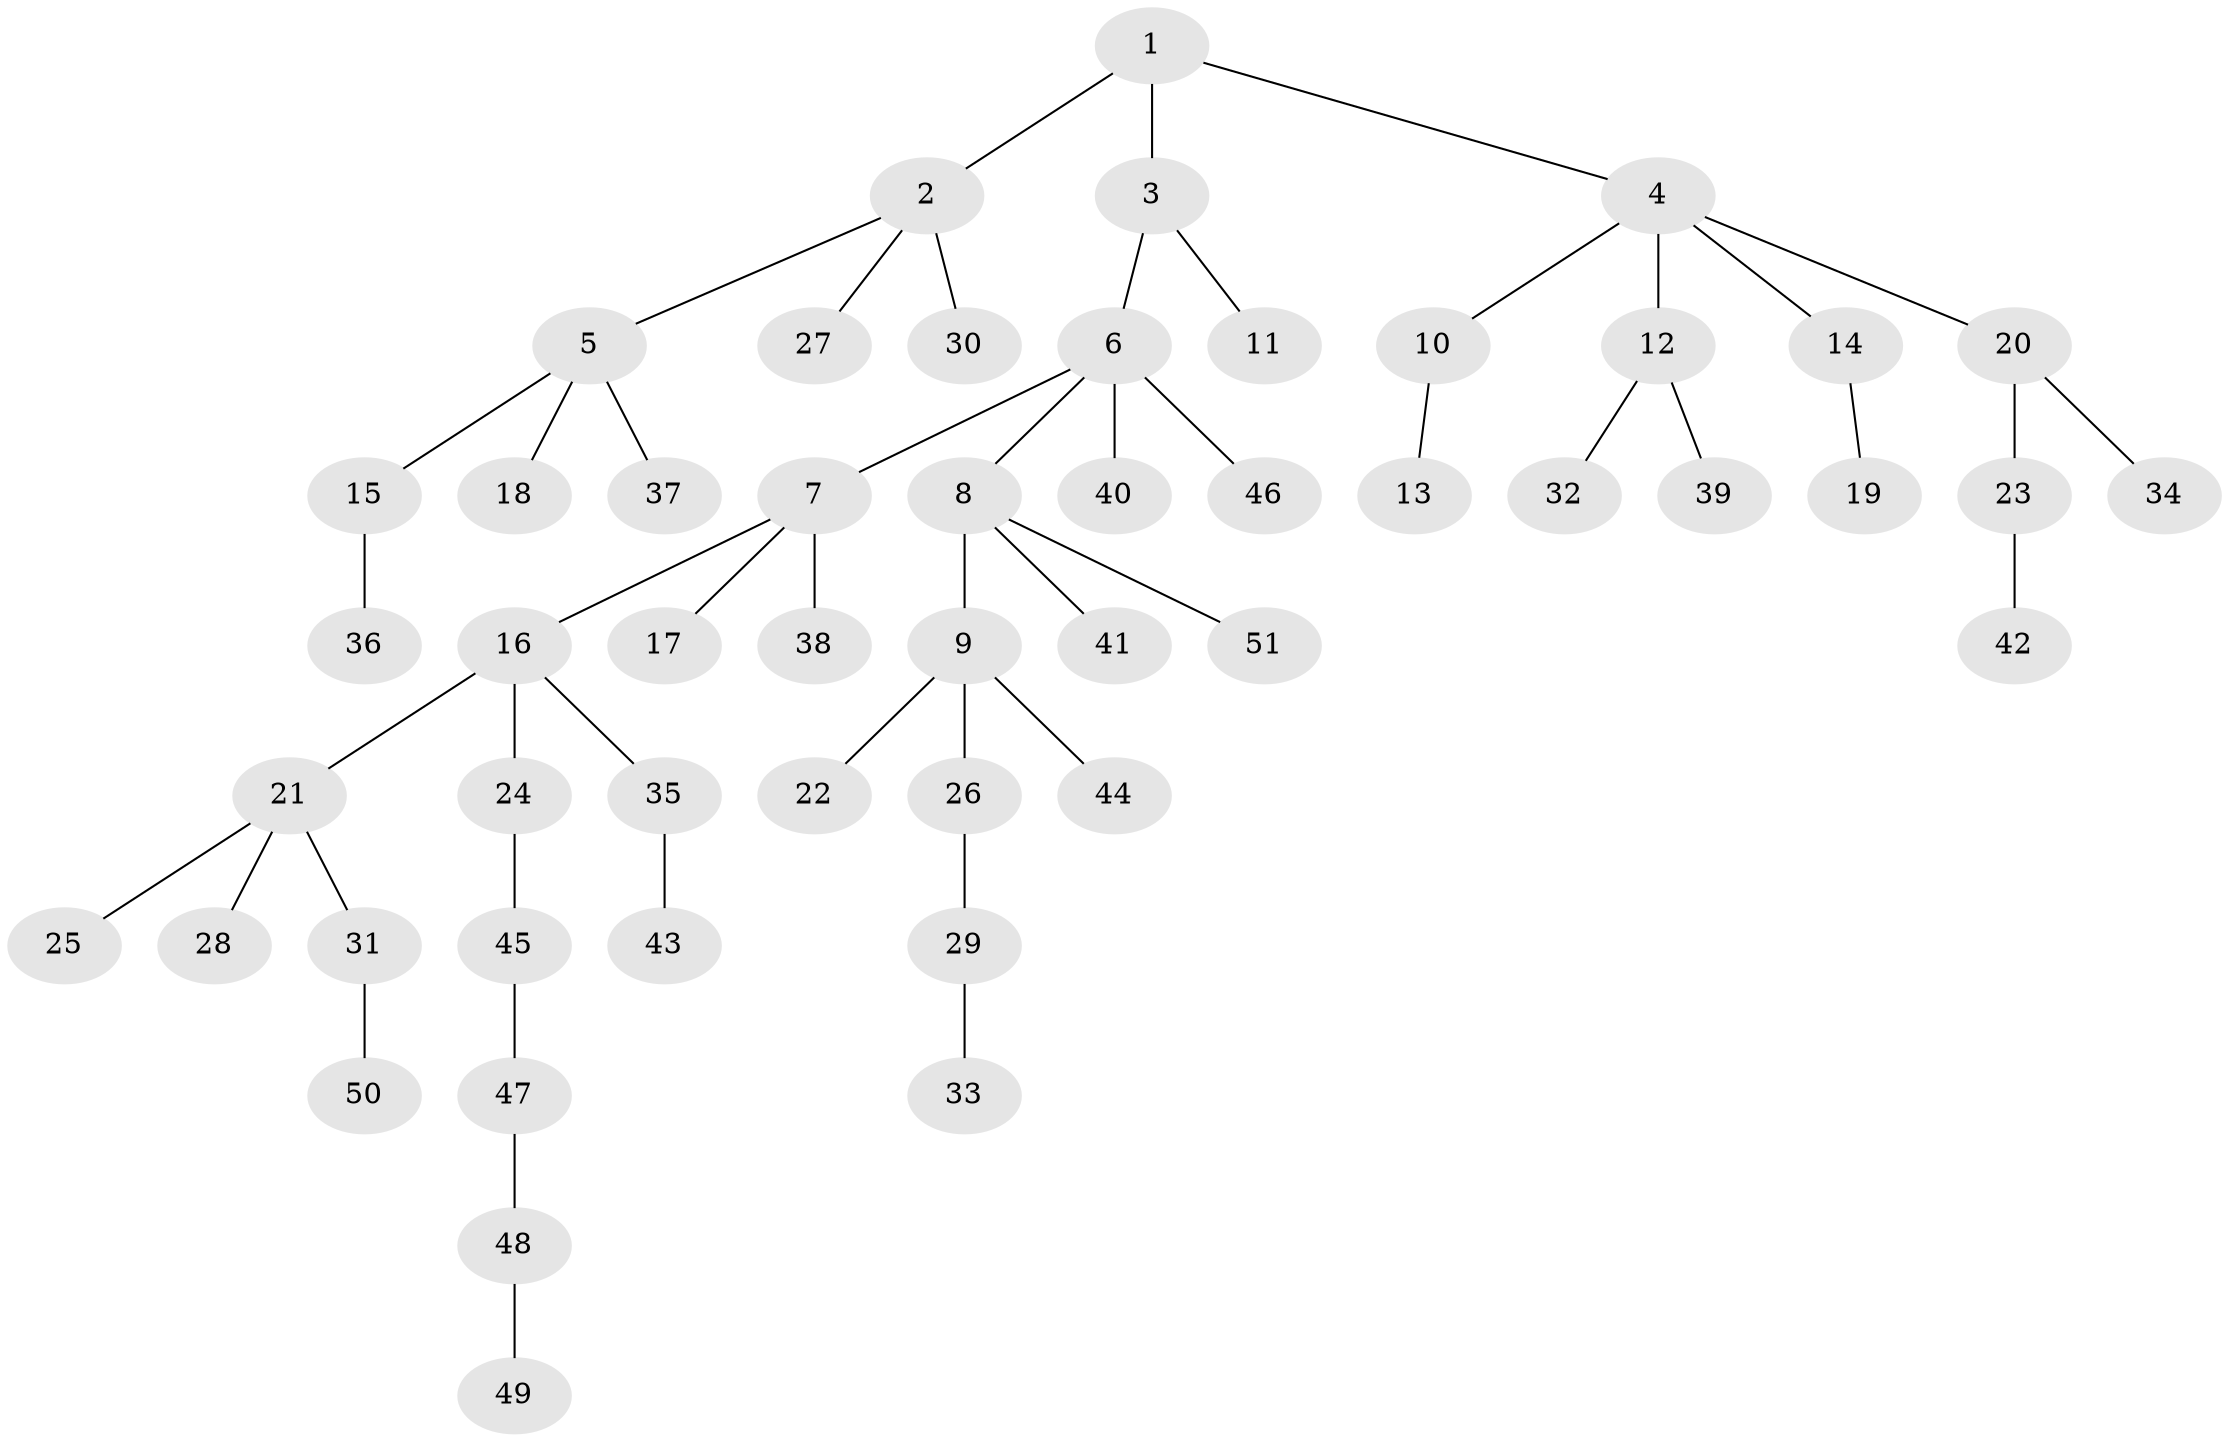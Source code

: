// original degree distribution, {3: 0.0963855421686747, 5: 0.08433734939759036, 4: 0.03614457831325301, 6: 0.012048192771084338, 2: 0.27710843373493976, 1: 0.4939759036144578}
// Generated by graph-tools (version 1.1) at 2025/52/03/04/25 22:52:00]
// undirected, 51 vertices, 50 edges
graph export_dot {
  node [color=gray90,style=filled];
  1;
  2;
  3;
  4;
  5;
  6;
  7;
  8;
  9;
  10;
  11;
  12;
  13;
  14;
  15;
  16;
  17;
  18;
  19;
  20;
  21;
  22;
  23;
  24;
  25;
  26;
  27;
  28;
  29;
  30;
  31;
  32;
  33;
  34;
  35;
  36;
  37;
  38;
  39;
  40;
  41;
  42;
  43;
  44;
  45;
  46;
  47;
  48;
  49;
  50;
  51;
  1 -- 2 [weight=1.0];
  1 -- 3 [weight=1.0];
  1 -- 4 [weight=1.0];
  2 -- 5 [weight=1.0];
  2 -- 27 [weight=1.0];
  2 -- 30 [weight=1.0];
  3 -- 6 [weight=1.0];
  3 -- 11 [weight=1.0];
  4 -- 10 [weight=1.0];
  4 -- 12 [weight=1.0];
  4 -- 14 [weight=1.0];
  4 -- 20 [weight=1.0];
  5 -- 15 [weight=1.0];
  5 -- 18 [weight=1.0];
  5 -- 37 [weight=1.0];
  6 -- 7 [weight=1.0];
  6 -- 8 [weight=1.0];
  6 -- 40 [weight=1.0];
  6 -- 46 [weight=1.0];
  7 -- 16 [weight=1.0];
  7 -- 17 [weight=1.0];
  7 -- 38 [weight=1.0];
  8 -- 9 [weight=1.0];
  8 -- 41 [weight=1.0];
  8 -- 51 [weight=1.0];
  9 -- 22 [weight=1.0];
  9 -- 26 [weight=1.0];
  9 -- 44 [weight=1.0];
  10 -- 13 [weight=1.0];
  12 -- 32 [weight=1.0];
  12 -- 39 [weight=1.0];
  14 -- 19 [weight=1.0];
  15 -- 36 [weight=1.0];
  16 -- 21 [weight=1.0];
  16 -- 24 [weight=1.0];
  16 -- 35 [weight=1.0];
  20 -- 23 [weight=1.0];
  20 -- 34 [weight=1.0];
  21 -- 25 [weight=1.0];
  21 -- 28 [weight=1.0];
  21 -- 31 [weight=1.0];
  23 -- 42 [weight=1.0];
  24 -- 45 [weight=1.0];
  26 -- 29 [weight=1.0];
  29 -- 33 [weight=1.0];
  31 -- 50 [weight=1.0];
  35 -- 43 [weight=1.0];
  45 -- 47 [weight=1.0];
  47 -- 48 [weight=1.0];
  48 -- 49 [weight=1.0];
}
